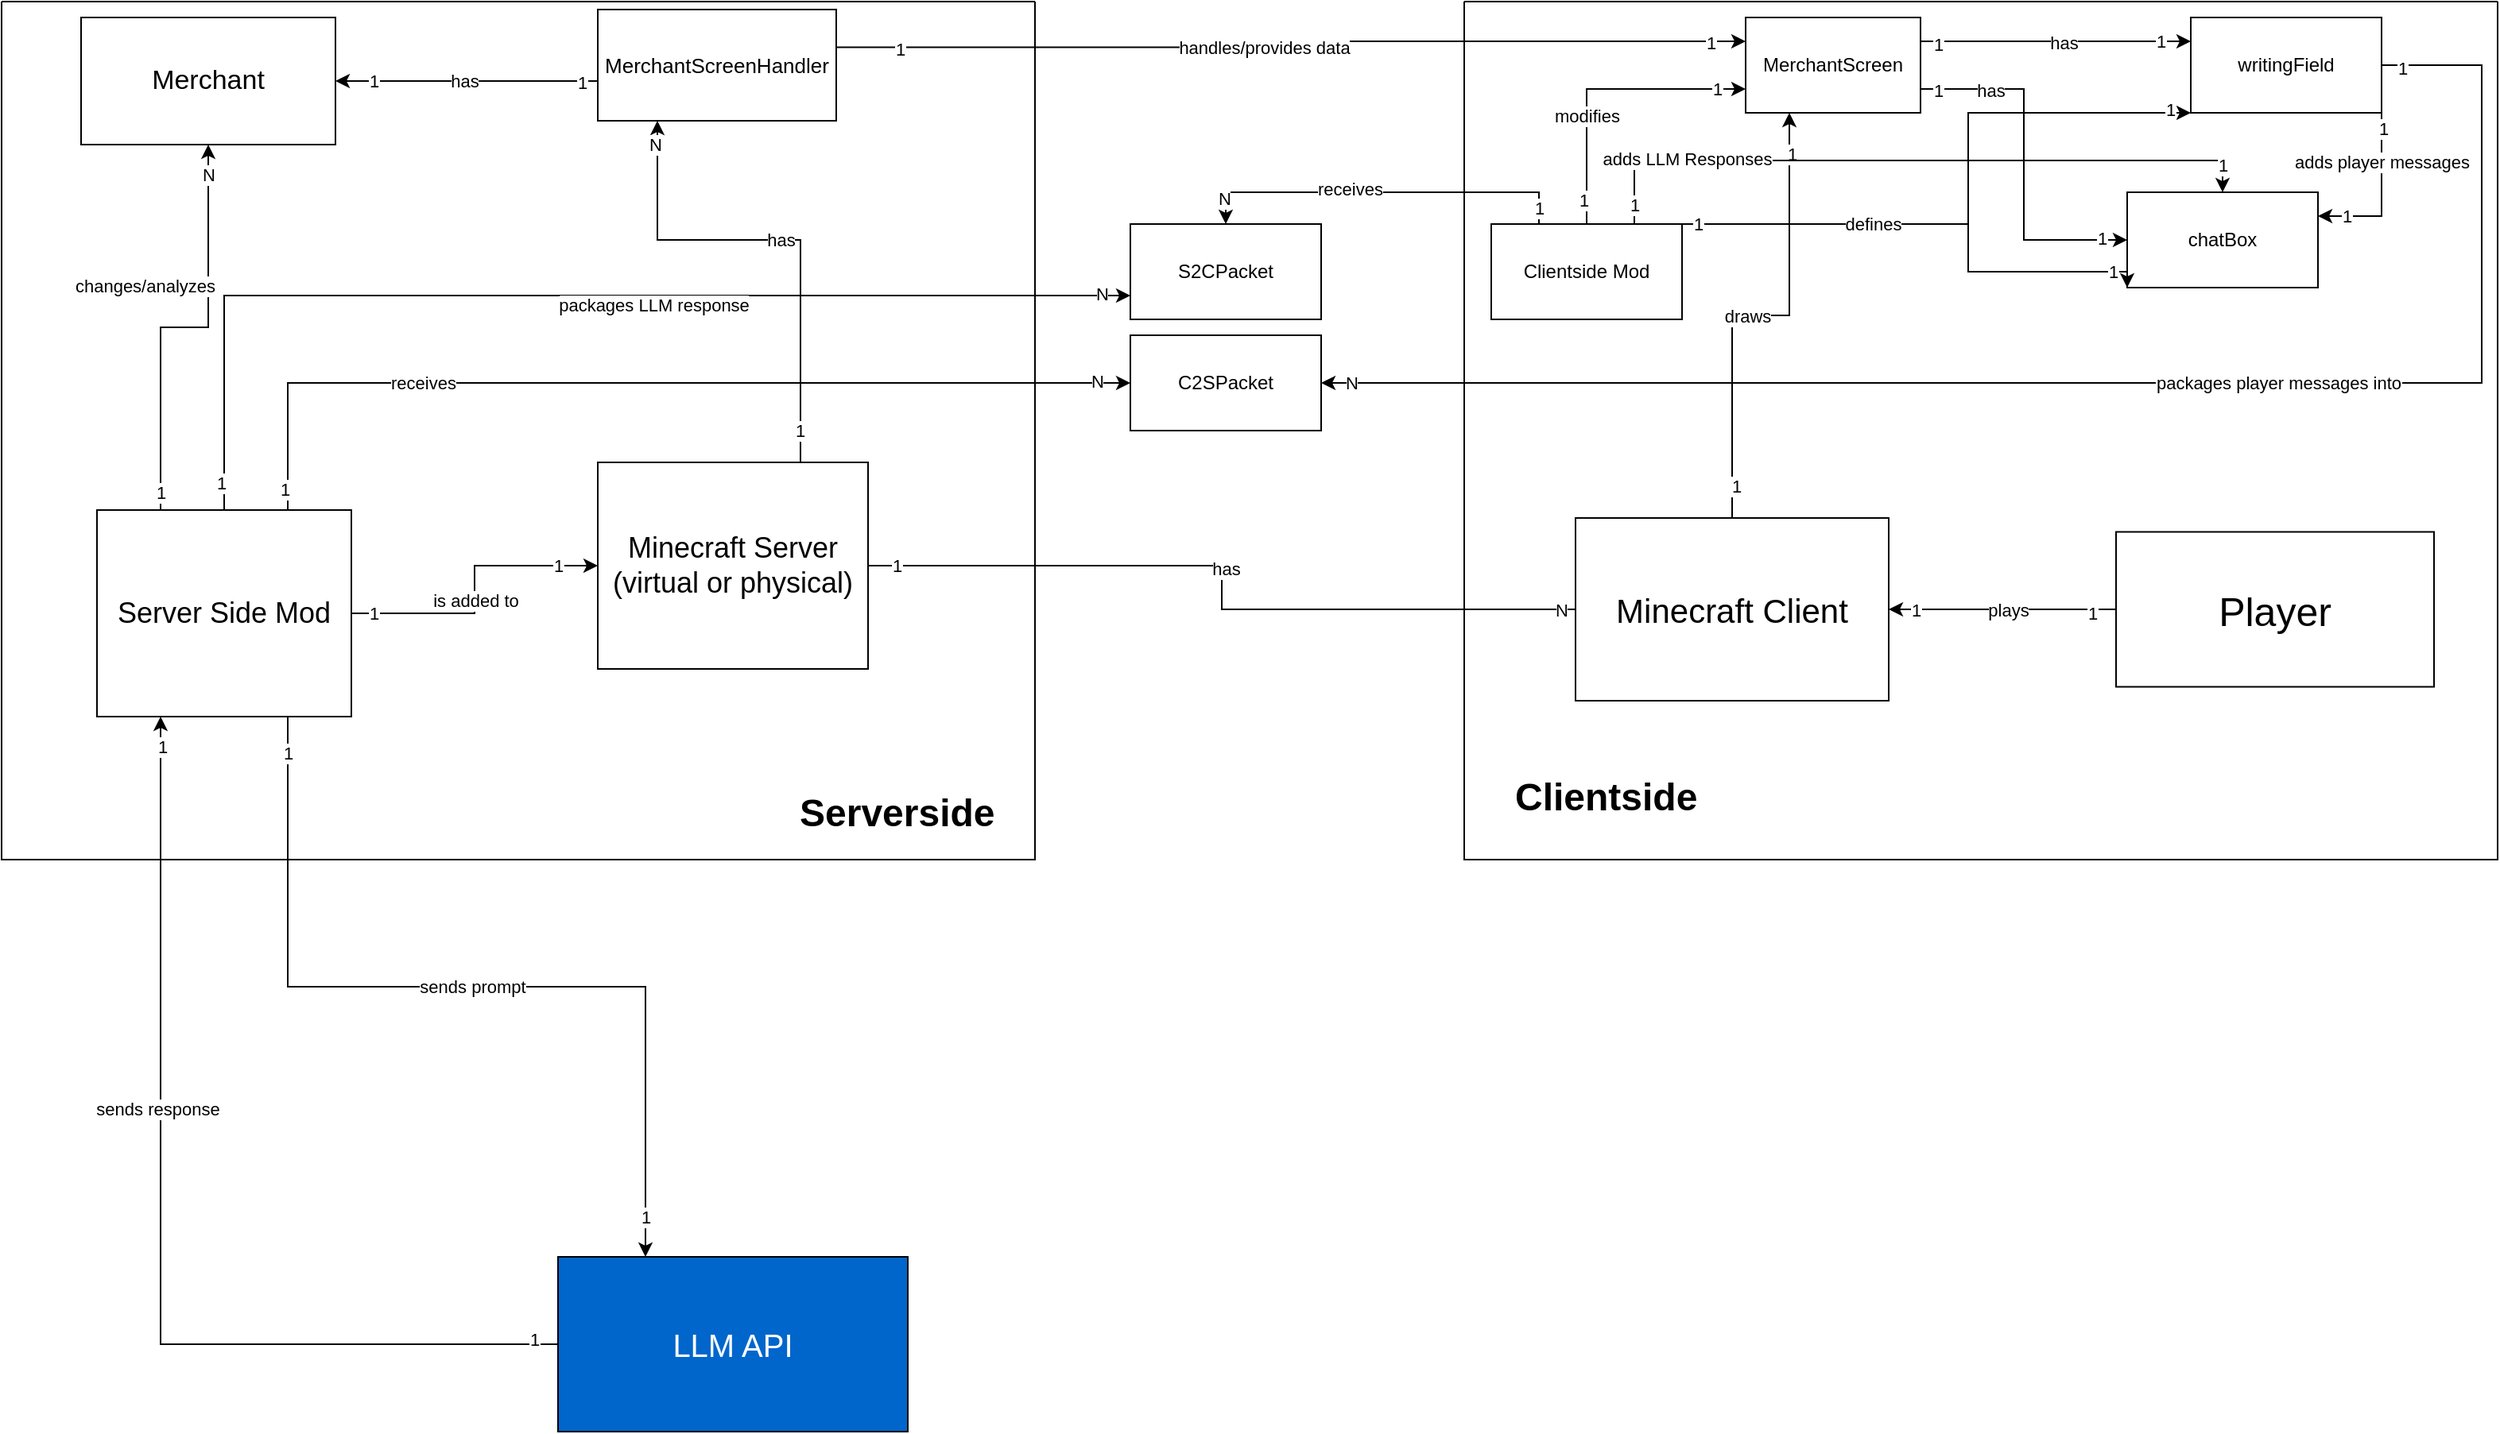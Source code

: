 <mxfile version="24.2.0" type="github">
  <diagram name="Seite-1" id="uA238WNkawi07ZD6kn4u">
    <mxGraphModel dx="2902" dy="1246" grid="1" gridSize="10" guides="1" tooltips="1" connect="1" arrows="1" fold="1" page="1" pageScale="1" pageWidth="1654" pageHeight="1169" math="0" shadow="0">
      <root>
        <mxCell id="0" />
        <mxCell id="1" parent="0" />
        <mxCell id="3nlNBkMgBTsmlAE4Kx66-7" value="1" style="edgeStyle=orthogonalEdgeStyle;rounded=0;orthogonalLoop=1;jettySize=auto;html=1;exitX=1;exitY=0.5;exitDx=0;exitDy=0;entryX=0;entryY=0.5;entryDx=0;entryDy=0;endArrow=none;endFill=0;" edge="1" parent="1" source="3nlNBkMgBTsmlAE4Kx66-5" target="3nlNBkMgBTsmlAE4Kx66-6">
          <mxGeometry x="-0.923" relative="1" as="geometry">
            <mxPoint as="offset" />
          </mxGeometry>
        </mxCell>
        <mxCell id="3nlNBkMgBTsmlAE4Kx66-11" value="N" style="edgeLabel;html=1;align=center;verticalAlign=middle;resizable=0;points=[];" vertex="1" connectable="0" parent="3nlNBkMgBTsmlAE4Kx66-7">
          <mxGeometry x="0.418" relative="1" as="geometry">
            <mxPoint x="128" as="offset" />
          </mxGeometry>
        </mxCell>
        <mxCell id="3nlNBkMgBTsmlAE4Kx66-15" value="has" style="edgeLabel;html=1;align=center;verticalAlign=middle;resizable=0;points=[];" vertex="1" connectable="0" parent="3nlNBkMgBTsmlAE4Kx66-7">
          <mxGeometry x="-0.049" y="2" relative="1" as="geometry">
            <mxPoint as="offset" />
          </mxGeometry>
        </mxCell>
        <mxCell id="3nlNBkMgBTsmlAE4Kx66-42" style="edgeStyle=orthogonalEdgeStyle;rounded=0;orthogonalLoop=1;jettySize=auto;html=1;exitX=0.25;exitY=0;exitDx=0;exitDy=0;entryX=0.5;entryY=1;entryDx=0;entryDy=0;" edge="1" parent="1" source="3nlNBkMgBTsmlAE4Kx66-81" target="3nlNBkMgBTsmlAE4Kx66-21">
          <mxGeometry relative="1" as="geometry" />
        </mxCell>
        <mxCell id="3nlNBkMgBTsmlAE4Kx66-43" value="changes/analyzes" style="edgeLabel;html=1;align=center;verticalAlign=middle;resizable=0;points=[];" vertex="1" connectable="0" parent="3nlNBkMgBTsmlAE4Kx66-42">
          <mxGeometry x="-0.122" y="-2" relative="1" as="geometry">
            <mxPoint x="-12" y="-27" as="offset" />
          </mxGeometry>
        </mxCell>
        <mxCell id="3nlNBkMgBTsmlAE4Kx66-44" value="1" style="edgeLabel;html=1;align=center;verticalAlign=middle;resizable=0;points=[];" vertex="1" connectable="0" parent="3nlNBkMgBTsmlAE4Kx66-42">
          <mxGeometry x="-0.913" relative="1" as="geometry">
            <mxPoint as="offset" />
          </mxGeometry>
        </mxCell>
        <mxCell id="3nlNBkMgBTsmlAE4Kx66-55" value="N" style="edgeLabel;html=1;align=center;verticalAlign=middle;resizable=0;points=[];" vertex="1" connectable="0" parent="3nlNBkMgBTsmlAE4Kx66-42">
          <mxGeometry x="0.859" y="2" relative="1" as="geometry">
            <mxPoint x="2" as="offset" />
          </mxGeometry>
        </mxCell>
        <mxCell id="3nlNBkMgBTsmlAE4Kx66-17" style="edgeStyle=orthogonalEdgeStyle;rounded=0;orthogonalLoop=1;jettySize=auto;html=1;exitX=0.5;exitY=0;exitDx=0;exitDy=0;entryX=0.25;entryY=1;entryDx=0;entryDy=0;endArrow=classic;endFill=1;" edge="1" parent="1" source="3nlNBkMgBTsmlAE4Kx66-6" target="3nlNBkMgBTsmlAE4Kx66-14">
          <mxGeometry relative="1" as="geometry" />
        </mxCell>
        <mxCell id="3nlNBkMgBTsmlAE4Kx66-19" value="1" style="edgeLabel;html=1;align=center;verticalAlign=middle;resizable=0;points=[];" vertex="1" connectable="0" parent="3nlNBkMgBTsmlAE4Kx66-17">
          <mxGeometry x="-0.747" y="-1" relative="1" as="geometry">
            <mxPoint x="1" y="17" as="offset" />
          </mxGeometry>
        </mxCell>
        <mxCell id="3nlNBkMgBTsmlAE4Kx66-32" value="draws" style="edgeLabel;html=1;align=center;verticalAlign=middle;resizable=0;points=[];" vertex="1" connectable="0" parent="3nlNBkMgBTsmlAE4Kx66-17">
          <mxGeometry x="0.016" relative="1" as="geometry">
            <mxPoint x="-11" as="offset" />
          </mxGeometry>
        </mxCell>
        <mxCell id="3nlNBkMgBTsmlAE4Kx66-80" value="1" style="edgeLabel;html=1;align=center;verticalAlign=middle;resizable=0;points=[];" vertex="1" connectable="0" parent="3nlNBkMgBTsmlAE4Kx66-17">
          <mxGeometry x="0.859" y="-1" relative="1" as="geometry">
            <mxPoint y="5" as="offset" />
          </mxGeometry>
        </mxCell>
        <mxCell id="3nlNBkMgBTsmlAE4Kx66-68" style="edgeStyle=orthogonalEdgeStyle;rounded=0;orthogonalLoop=1;jettySize=auto;html=1;exitX=1;exitY=0.25;exitDx=0;exitDy=0;entryX=0;entryY=0.25;entryDx=0;entryDy=0;" edge="1" parent="1" source="3nlNBkMgBTsmlAE4Kx66-14" target="3nlNBkMgBTsmlAE4Kx66-65">
          <mxGeometry relative="1" as="geometry">
            <Array as="points">
              <mxPoint x="1377" y="35" />
              <mxPoint x="1377" y="35" />
            </Array>
          </mxGeometry>
        </mxCell>
        <mxCell id="3nlNBkMgBTsmlAE4Kx66-70" value="1" style="edgeLabel;html=1;align=center;verticalAlign=middle;resizable=0;points=[];" vertex="1" connectable="0" parent="3nlNBkMgBTsmlAE4Kx66-68">
          <mxGeometry x="-0.877" y="-2" relative="1" as="geometry">
            <mxPoint as="offset" />
          </mxGeometry>
        </mxCell>
        <mxCell id="3nlNBkMgBTsmlAE4Kx66-71" value="has" style="edgeLabel;html=1;align=center;verticalAlign=middle;resizable=0;points=[];" vertex="1" connectable="0" parent="3nlNBkMgBTsmlAE4Kx66-68">
          <mxGeometry x="-0.483" y="-1" relative="1" as="geometry">
            <mxPoint x="46" as="offset" />
          </mxGeometry>
        </mxCell>
        <mxCell id="3nlNBkMgBTsmlAE4Kx66-72" value="1" style="edgeLabel;html=1;align=center;verticalAlign=middle;resizable=0;points=[];" vertex="1" connectable="0" parent="3nlNBkMgBTsmlAE4Kx66-68">
          <mxGeometry x="0.843" relative="1" as="geometry">
            <mxPoint x="-6" as="offset" />
          </mxGeometry>
        </mxCell>
        <mxCell id="3nlNBkMgBTsmlAE4Kx66-69" style="edgeStyle=orthogonalEdgeStyle;rounded=0;orthogonalLoop=1;jettySize=auto;html=1;exitX=1;exitY=0.75;exitDx=0;exitDy=0;entryX=0;entryY=0.5;entryDx=0;entryDy=0;" edge="1" parent="1" source="3nlNBkMgBTsmlAE4Kx66-14" target="3nlNBkMgBTsmlAE4Kx66-66">
          <mxGeometry relative="1" as="geometry" />
        </mxCell>
        <mxCell id="3nlNBkMgBTsmlAE4Kx66-73" value="1" style="edgeLabel;html=1;align=center;verticalAlign=middle;resizable=0;points=[];" vertex="1" connectable="0" parent="3nlNBkMgBTsmlAE4Kx66-69">
          <mxGeometry x="-0.903" y="-1" relative="1" as="geometry">
            <mxPoint as="offset" />
          </mxGeometry>
        </mxCell>
        <mxCell id="3nlNBkMgBTsmlAE4Kx66-74" value="has" style="edgeLabel;html=1;align=center;verticalAlign=middle;resizable=0;points=[];" vertex="1" connectable="0" parent="3nlNBkMgBTsmlAE4Kx66-69">
          <mxGeometry x="-0.615" y="-1" relative="1" as="geometry">
            <mxPoint as="offset" />
          </mxGeometry>
        </mxCell>
        <mxCell id="3nlNBkMgBTsmlAE4Kx66-75" value="1" style="edgeLabel;html=1;align=center;verticalAlign=middle;resizable=0;points=[];" vertex="1" connectable="0" parent="3nlNBkMgBTsmlAE4Kx66-69">
          <mxGeometry x="0.854" y="1" relative="1" as="geometry">
            <mxPoint as="offset" />
          </mxGeometry>
        </mxCell>
        <mxCell id="3nlNBkMgBTsmlAE4Kx66-14" value="MerchantScreen" style="rounded=0;whiteSpace=wrap;html=1;" vertex="1" parent="1">
          <mxGeometry x="1107" y="20" width="110" height="60" as="geometry" />
        </mxCell>
        <mxCell id="3nlNBkMgBTsmlAE4Kx66-25" style="edgeStyle=orthogonalEdgeStyle;rounded=0;orthogonalLoop=1;jettySize=auto;html=1;exitX=0;exitY=0.5;exitDx=0;exitDy=0;entryX=1;entryY=0.5;entryDx=0;entryDy=0;endArrow=classic;endFill=1;" edge="1" parent="1" source="3nlNBkMgBTsmlAE4Kx66-20" target="3nlNBkMgBTsmlAE4Kx66-21">
          <mxGeometry relative="1" as="geometry">
            <Array as="points">
              <mxPoint x="470" y="50" />
            </Array>
          </mxGeometry>
        </mxCell>
        <mxCell id="3nlNBkMgBTsmlAE4Kx66-28" value="1" style="edgeLabel;html=1;align=center;verticalAlign=middle;resizable=0;points=[];" vertex="1" connectable="0" parent="3nlNBkMgBTsmlAE4Kx66-25">
          <mxGeometry x="-0.193" y="-1" relative="1" as="geometry">
            <mxPoint x="-29" y="1" as="offset" />
          </mxGeometry>
        </mxCell>
        <mxCell id="3nlNBkMgBTsmlAE4Kx66-29" value="1" style="edgeLabel;html=1;align=center;verticalAlign=middle;resizable=0;points=[];" vertex="1" connectable="0" parent="3nlNBkMgBTsmlAE4Kx66-25">
          <mxGeometry x="0.682" relative="1" as="geometry">
            <mxPoint x="-31" as="offset" />
          </mxGeometry>
        </mxCell>
        <mxCell id="3nlNBkMgBTsmlAE4Kx66-30" value="has" style="edgeLabel;html=1;align=center;verticalAlign=middle;resizable=0;points=[];" vertex="1" connectable="0" parent="3nlNBkMgBTsmlAE4Kx66-25">
          <mxGeometry x="0.018" relative="1" as="geometry">
            <mxPoint x="-89" as="offset" />
          </mxGeometry>
        </mxCell>
        <mxCell id="3nlNBkMgBTsmlAE4Kx66-161" value="1" style="edgeLabel;html=1;align=center;verticalAlign=middle;resizable=0;points=[];" vertex="1" connectable="0" parent="3nlNBkMgBTsmlAE4Kx66-25">
          <mxGeometry x="0.103" y="1" relative="1" as="geometry">
            <mxPoint as="offset" />
          </mxGeometry>
        </mxCell>
        <mxCell id="3nlNBkMgBTsmlAE4Kx66-45" style="edgeStyle=orthogonalEdgeStyle;rounded=0;orthogonalLoop=1;jettySize=auto;html=1;exitX=1;exitY=0.339;exitDx=0;exitDy=0;exitPerimeter=0;entryX=0;entryY=0.25;entryDx=0;entryDy=0;" edge="1" parent="1" source="3nlNBkMgBTsmlAE4Kx66-20" target="3nlNBkMgBTsmlAE4Kx66-14">
          <mxGeometry relative="1" as="geometry">
            <mxPoint x="650" y="40" as="sourcePoint" />
            <mxPoint x="830" y="40" as="targetPoint" />
            <Array as="points" />
          </mxGeometry>
        </mxCell>
        <mxCell id="3nlNBkMgBTsmlAE4Kx66-46" value="handles/provides data" style="edgeLabel;html=1;align=center;verticalAlign=middle;resizable=0;points=[];" vertex="1" connectable="0" parent="3nlNBkMgBTsmlAE4Kx66-45">
          <mxGeometry x="-0.08" relative="1" as="geometry">
            <mxPoint x="4" as="offset" />
          </mxGeometry>
        </mxCell>
        <mxCell id="3nlNBkMgBTsmlAE4Kx66-47" value="1" style="edgeLabel;html=1;align=center;verticalAlign=middle;resizable=0;points=[];" vertex="1" connectable="0" parent="3nlNBkMgBTsmlAE4Kx66-45">
          <mxGeometry x="-0.892" y="-1" relative="1" as="geometry">
            <mxPoint x="9" as="offset" />
          </mxGeometry>
        </mxCell>
        <mxCell id="3nlNBkMgBTsmlAE4Kx66-118" value="1" style="edgeLabel;html=1;align=center;verticalAlign=middle;resizable=0;points=[];" vertex="1" connectable="0" parent="3nlNBkMgBTsmlAE4Kx66-45">
          <mxGeometry x="0.923" y="-1" relative="1" as="geometry">
            <mxPoint as="offset" />
          </mxGeometry>
        </mxCell>
        <mxCell id="3nlNBkMgBTsmlAE4Kx66-21" value="Merchant" style="rounded=0;whiteSpace=wrap;html=1;fontSize=17;" vertex="1" parent="1">
          <mxGeometry x="60" y="20" width="160" height="80" as="geometry" />
        </mxCell>
        <mxCell id="3nlNBkMgBTsmlAE4Kx66-139" style="edgeStyle=orthogonalEdgeStyle;rounded=0;orthogonalLoop=1;jettySize=auto;html=1;exitX=0;exitY=0.5;exitDx=0;exitDy=0;entryX=0.25;entryY=1;entryDx=0;entryDy=0;" edge="1" parent="1" source="3nlNBkMgBTsmlAE4Kx66-53" target="3nlNBkMgBTsmlAE4Kx66-81">
          <mxGeometry relative="1" as="geometry" />
        </mxCell>
        <mxCell id="3nlNBkMgBTsmlAE4Kx66-140" value="1" style="edgeLabel;html=1;align=center;verticalAlign=middle;resizable=0;points=[];" vertex="1" connectable="0" parent="3nlNBkMgBTsmlAE4Kx66-139">
          <mxGeometry x="-0.952" y="-3" relative="1" as="geometry">
            <mxPoint as="offset" />
          </mxGeometry>
        </mxCell>
        <mxCell id="3nlNBkMgBTsmlAE4Kx66-141" value="1" style="edgeLabel;html=1;align=center;verticalAlign=middle;resizable=0;points=[];" vertex="1" connectable="0" parent="3nlNBkMgBTsmlAE4Kx66-139">
          <mxGeometry x="0.941" y="-1" relative="1" as="geometry">
            <mxPoint as="offset" />
          </mxGeometry>
        </mxCell>
        <mxCell id="3nlNBkMgBTsmlAE4Kx66-142" value="sends response" style="edgeLabel;html=1;align=center;verticalAlign=middle;resizable=0;points=[];" vertex="1" connectable="0" parent="3nlNBkMgBTsmlAE4Kx66-139">
          <mxGeometry x="0.234" y="2" relative="1" as="geometry">
            <mxPoint as="offset" />
          </mxGeometry>
        </mxCell>
        <mxCell id="3nlNBkMgBTsmlAE4Kx66-53" value="&lt;font color=&quot;#ffffff&quot;&gt;LLM API&lt;/font&gt;" style="rounded=0;whiteSpace=wrap;html=1;fontSize=20;labelBackgroundColor=none;fillColor=#0066CC;" vertex="1" parent="1">
          <mxGeometry x="360" y="800" width="220" height="110" as="geometry" />
        </mxCell>
        <mxCell id="3nlNBkMgBTsmlAE4Kx66-113" style="edgeStyle=orthogonalEdgeStyle;rounded=0;orthogonalLoop=1;jettySize=auto;html=1;exitX=1;exitY=1;exitDx=0;exitDy=0;entryX=1;entryY=0.25;entryDx=0;entryDy=0;" edge="1" parent="1" source="3nlNBkMgBTsmlAE4Kx66-65" target="3nlNBkMgBTsmlAE4Kx66-66">
          <mxGeometry relative="1" as="geometry" />
        </mxCell>
        <mxCell id="3nlNBkMgBTsmlAE4Kx66-114" value="adds player messages" style="edgeLabel;html=1;align=center;verticalAlign=middle;resizable=0;points=[];" vertex="1" connectable="0" parent="3nlNBkMgBTsmlAE4Kx66-113">
          <mxGeometry x="-0.718" relative="1" as="geometry">
            <mxPoint y="16" as="offset" />
          </mxGeometry>
        </mxCell>
        <mxCell id="3nlNBkMgBTsmlAE4Kx66-115" value="1" style="edgeLabel;html=1;align=center;verticalAlign=middle;resizable=0;points=[];" vertex="1" connectable="0" parent="3nlNBkMgBTsmlAE4Kx66-113">
          <mxGeometry x="-0.81" y="1" relative="1" as="geometry">
            <mxPoint as="offset" />
          </mxGeometry>
        </mxCell>
        <mxCell id="3nlNBkMgBTsmlAE4Kx66-116" value="1" style="edgeLabel;html=1;align=center;verticalAlign=middle;resizable=0;points=[];" vertex="1" connectable="0" parent="3nlNBkMgBTsmlAE4Kx66-113">
          <mxGeometry x="0.658" relative="1" as="geometry">
            <mxPoint as="offset" />
          </mxGeometry>
        </mxCell>
        <mxCell id="3nlNBkMgBTsmlAE4Kx66-127" style="edgeStyle=orthogonalEdgeStyle;rounded=0;orthogonalLoop=1;jettySize=auto;html=1;exitX=1;exitY=0.5;exitDx=0;exitDy=0;entryX=1;entryY=0.5;entryDx=0;entryDy=0;" edge="1" parent="1" source="3nlNBkMgBTsmlAE4Kx66-65" target="3nlNBkMgBTsmlAE4Kx66-124">
          <mxGeometry relative="1" as="geometry">
            <Array as="points">
              <mxPoint x="1570" y="50" />
              <mxPoint x="1570" y="250" />
            </Array>
          </mxGeometry>
        </mxCell>
        <mxCell id="3nlNBkMgBTsmlAE4Kx66-128" value="1" style="edgeLabel;html=1;align=center;verticalAlign=middle;resizable=0;points=[];" vertex="1" connectable="0" parent="3nlNBkMgBTsmlAE4Kx66-127">
          <mxGeometry x="-0.974" y="-2" relative="1" as="geometry">
            <mxPoint as="offset" />
          </mxGeometry>
        </mxCell>
        <mxCell id="3nlNBkMgBTsmlAE4Kx66-129" value="N" style="edgeLabel;html=1;align=center;verticalAlign=middle;resizable=0;points=[];" vertex="1" connectable="0" parent="3nlNBkMgBTsmlAE4Kx66-127">
          <mxGeometry x="0.963" relative="1" as="geometry">
            <mxPoint as="offset" />
          </mxGeometry>
        </mxCell>
        <mxCell id="3nlNBkMgBTsmlAE4Kx66-130" value="packages player messages into" style="edgeLabel;html=1;align=center;verticalAlign=middle;resizable=0;points=[];" vertex="1" connectable="0" parent="3nlNBkMgBTsmlAE4Kx66-127">
          <mxGeometry x="-0.211" relative="1" as="geometry">
            <mxPoint as="offset" />
          </mxGeometry>
        </mxCell>
        <mxCell id="3nlNBkMgBTsmlAE4Kx66-65" value="writingField" style="rounded=0;whiteSpace=wrap;html=1;" vertex="1" parent="1">
          <mxGeometry x="1387" y="20" width="120" height="60" as="geometry" />
        </mxCell>
        <mxCell id="3nlNBkMgBTsmlAE4Kx66-66" value="chatBox" style="rounded=0;whiteSpace=wrap;html=1;" vertex="1" parent="1">
          <mxGeometry x="1347" y="130" width="120" height="60" as="geometry" />
        </mxCell>
        <mxCell id="3nlNBkMgBTsmlAE4Kx66-131" style="edgeStyle=orthogonalEdgeStyle;rounded=0;orthogonalLoop=1;jettySize=auto;html=1;exitX=0.75;exitY=0;exitDx=0;exitDy=0;entryX=0;entryY=0.5;entryDx=0;entryDy=0;" edge="1" parent="1" source="3nlNBkMgBTsmlAE4Kx66-81" target="3nlNBkMgBTsmlAE4Kx66-124">
          <mxGeometry relative="1" as="geometry" />
        </mxCell>
        <mxCell id="3nlNBkMgBTsmlAE4Kx66-132" value="1" style="edgeLabel;html=1;align=center;verticalAlign=middle;resizable=0;points=[];" vertex="1" connectable="0" parent="3nlNBkMgBTsmlAE4Kx66-131">
          <mxGeometry x="-0.956" y="2" relative="1" as="geometry">
            <mxPoint as="offset" />
          </mxGeometry>
        </mxCell>
        <mxCell id="3nlNBkMgBTsmlAE4Kx66-133" value="N" style="edgeLabel;html=1;align=center;verticalAlign=middle;resizable=0;points=[];" vertex="1" connectable="0" parent="3nlNBkMgBTsmlAE4Kx66-131">
          <mxGeometry x="0.93" y="1" relative="1" as="geometry">
            <mxPoint as="offset" />
          </mxGeometry>
        </mxCell>
        <mxCell id="3nlNBkMgBTsmlAE4Kx66-134" value="receives" style="edgeLabel;html=1;align=center;verticalAlign=middle;resizable=0;points=[];" vertex="1" connectable="0" parent="3nlNBkMgBTsmlAE4Kx66-131">
          <mxGeometry x="-0.459" relative="1" as="geometry">
            <mxPoint as="offset" />
          </mxGeometry>
        </mxCell>
        <mxCell id="3nlNBkMgBTsmlAE4Kx66-135" style="edgeStyle=orthogonalEdgeStyle;rounded=0;orthogonalLoop=1;jettySize=auto;html=1;exitX=0.75;exitY=1;exitDx=0;exitDy=0;entryX=0.25;entryY=0;entryDx=0;entryDy=0;" edge="1" parent="1" source="3nlNBkMgBTsmlAE4Kx66-81" target="3nlNBkMgBTsmlAE4Kx66-53">
          <mxGeometry relative="1" as="geometry" />
        </mxCell>
        <mxCell id="3nlNBkMgBTsmlAE4Kx66-136" value="1" style="edgeLabel;html=1;align=center;verticalAlign=middle;resizable=0;points=[];" vertex="1" connectable="0" parent="3nlNBkMgBTsmlAE4Kx66-135">
          <mxGeometry x="-0.931" y="1" relative="1" as="geometry">
            <mxPoint x="-1" y="3" as="offset" />
          </mxGeometry>
        </mxCell>
        <mxCell id="3nlNBkMgBTsmlAE4Kx66-137" value="1" style="edgeLabel;html=1;align=center;verticalAlign=middle;resizable=0;points=[];" vertex="1" connectable="0" parent="3nlNBkMgBTsmlAE4Kx66-135">
          <mxGeometry x="0.91" relative="1" as="geometry">
            <mxPoint as="offset" />
          </mxGeometry>
        </mxCell>
        <mxCell id="3nlNBkMgBTsmlAE4Kx66-138" value="sends prompt" style="edgeLabel;html=1;align=center;verticalAlign=middle;resizable=0;points=[];" vertex="1" connectable="0" parent="3nlNBkMgBTsmlAE4Kx66-135">
          <mxGeometry x="0.01" relative="1" as="geometry">
            <mxPoint as="offset" />
          </mxGeometry>
        </mxCell>
        <mxCell id="3nlNBkMgBTsmlAE4Kx66-143" style="edgeStyle=orthogonalEdgeStyle;rounded=0;orthogonalLoop=1;jettySize=auto;html=1;exitX=0.5;exitY=0;exitDx=0;exitDy=0;entryX=0;entryY=0.75;entryDx=0;entryDy=0;" edge="1" parent="1" source="3nlNBkMgBTsmlAE4Kx66-81" target="3nlNBkMgBTsmlAE4Kx66-125">
          <mxGeometry relative="1" as="geometry">
            <Array as="points">
              <mxPoint x="150" y="195" />
            </Array>
          </mxGeometry>
        </mxCell>
        <mxCell id="3nlNBkMgBTsmlAE4Kx66-145" value="1" style="edgeLabel;html=1;align=center;verticalAlign=middle;resizable=0;points=[];" vertex="1" connectable="0" parent="3nlNBkMgBTsmlAE4Kx66-143">
          <mxGeometry x="-0.951" y="2" relative="1" as="geometry">
            <mxPoint as="offset" />
          </mxGeometry>
        </mxCell>
        <mxCell id="3nlNBkMgBTsmlAE4Kx66-146" value="N" style="edgeLabel;html=1;align=center;verticalAlign=middle;resizable=0;points=[];" vertex="1" connectable="0" parent="3nlNBkMgBTsmlAE4Kx66-143">
          <mxGeometry x="0.948" y="1" relative="1" as="geometry">
            <mxPoint as="offset" />
          </mxGeometry>
        </mxCell>
        <mxCell id="3nlNBkMgBTsmlAE4Kx66-147" value="packages LLM response" style="edgeLabel;html=1;align=center;verticalAlign=middle;resizable=0;points=[];" vertex="1" connectable="0" parent="3nlNBkMgBTsmlAE4Kx66-143">
          <mxGeometry x="-0.798" y="-1" relative="1" as="geometry">
            <mxPoint x="269" y="-58" as="offset" />
          </mxGeometry>
        </mxCell>
        <mxCell id="3nlNBkMgBTsmlAE4Kx66-99" style="edgeStyle=orthogonalEdgeStyle;rounded=0;orthogonalLoop=1;jettySize=auto;html=1;exitX=0.5;exitY=0;exitDx=0;exitDy=0;entryX=0;entryY=0.75;entryDx=0;entryDy=0;" edge="1" parent="1" source="3nlNBkMgBTsmlAE4Kx66-98" target="3nlNBkMgBTsmlAE4Kx66-14">
          <mxGeometry relative="1" as="geometry" />
        </mxCell>
        <mxCell id="3nlNBkMgBTsmlAE4Kx66-100" value="modifies" style="edgeLabel;html=1;align=center;verticalAlign=middle;resizable=0;points=[];" vertex="1" connectable="0" parent="3nlNBkMgBTsmlAE4Kx66-99">
          <mxGeometry x="-0.261" relative="1" as="geometry">
            <mxPoint as="offset" />
          </mxGeometry>
        </mxCell>
        <mxCell id="3nlNBkMgBTsmlAE4Kx66-101" value="1" style="edgeLabel;html=1;align=center;verticalAlign=middle;resizable=0;points=[];" vertex="1" connectable="0" parent="3nlNBkMgBTsmlAE4Kx66-99">
          <mxGeometry x="-0.838" y="2" relative="1" as="geometry">
            <mxPoint as="offset" />
          </mxGeometry>
        </mxCell>
        <mxCell id="3nlNBkMgBTsmlAE4Kx66-102" value="1" style="edgeLabel;html=1;align=center;verticalAlign=middle;resizable=0;points=[];" vertex="1" connectable="0" parent="3nlNBkMgBTsmlAE4Kx66-99">
          <mxGeometry x="0.807" relative="1" as="geometry">
            <mxPoint as="offset" />
          </mxGeometry>
        </mxCell>
        <mxCell id="3nlNBkMgBTsmlAE4Kx66-103" style="edgeStyle=orthogonalEdgeStyle;rounded=0;orthogonalLoop=1;jettySize=auto;html=1;exitX=1;exitY=0;exitDx=0;exitDy=0;entryX=0;entryY=1;entryDx=0;entryDy=0;" edge="1" parent="1" source="3nlNBkMgBTsmlAE4Kx66-98" target="3nlNBkMgBTsmlAE4Kx66-66">
          <mxGeometry relative="1" as="geometry">
            <Array as="points">
              <mxPoint x="1247" y="150" />
              <mxPoint x="1247" y="180" />
              <mxPoint x="1347" y="180" />
            </Array>
          </mxGeometry>
        </mxCell>
        <mxCell id="3nlNBkMgBTsmlAE4Kx66-104" value="defines" style="edgeLabel;html=1;align=center;verticalAlign=middle;resizable=0;points=[];" vertex="1" connectable="0" parent="3nlNBkMgBTsmlAE4Kx66-103">
          <mxGeometry x="-0.006" y="-1" relative="1" as="geometry">
            <mxPoint x="-39" y="-1" as="offset" />
          </mxGeometry>
        </mxCell>
        <mxCell id="3nlNBkMgBTsmlAE4Kx66-105" value="1" style="edgeLabel;html=1;align=center;verticalAlign=middle;resizable=0;points=[];" vertex="1" connectable="0" parent="3nlNBkMgBTsmlAE4Kx66-103">
          <mxGeometry x="-0.941" relative="1" as="geometry">
            <mxPoint as="offset" />
          </mxGeometry>
        </mxCell>
        <mxCell id="3nlNBkMgBTsmlAE4Kx66-106" value="1" style="edgeLabel;html=1;align=center;verticalAlign=middle;resizable=0;points=[];" vertex="1" connectable="0" parent="3nlNBkMgBTsmlAE4Kx66-103">
          <mxGeometry x="0.881" relative="1" as="geometry">
            <mxPoint as="offset" />
          </mxGeometry>
        </mxCell>
        <mxCell id="3nlNBkMgBTsmlAE4Kx66-107" style="edgeStyle=orthogonalEdgeStyle;rounded=0;orthogonalLoop=1;jettySize=auto;html=1;entryX=0;entryY=1;entryDx=0;entryDy=0;" edge="1" parent="1" target="3nlNBkMgBTsmlAE4Kx66-65">
          <mxGeometry relative="1" as="geometry">
            <mxPoint x="1207" y="150" as="sourcePoint" />
            <Array as="points">
              <mxPoint x="1247" y="150" />
              <mxPoint x="1247" y="80" />
            </Array>
          </mxGeometry>
        </mxCell>
        <mxCell id="3nlNBkMgBTsmlAE4Kx66-108" value="1" style="edgeLabel;html=1;align=center;verticalAlign=middle;resizable=0;points=[];" vertex="1" connectable="0" parent="3nlNBkMgBTsmlAE4Kx66-107">
          <mxGeometry x="0.897" y="2" relative="1" as="geometry">
            <mxPoint as="offset" />
          </mxGeometry>
        </mxCell>
        <mxCell id="3nlNBkMgBTsmlAE4Kx66-153" style="edgeStyle=orthogonalEdgeStyle;rounded=0;orthogonalLoop=1;jettySize=auto;html=1;exitX=0.25;exitY=0;exitDx=0;exitDy=0;entryX=0.5;entryY=0;entryDx=0;entryDy=0;" edge="1" parent="1" source="3nlNBkMgBTsmlAE4Kx66-98" target="3nlNBkMgBTsmlAE4Kx66-125">
          <mxGeometry relative="1" as="geometry" />
        </mxCell>
        <mxCell id="3nlNBkMgBTsmlAE4Kx66-154" value="1" style="edgeLabel;html=1;align=center;verticalAlign=middle;resizable=0;points=[];" vertex="1" connectable="0" parent="3nlNBkMgBTsmlAE4Kx66-153">
          <mxGeometry x="-0.915" relative="1" as="geometry">
            <mxPoint as="offset" />
          </mxGeometry>
        </mxCell>
        <mxCell id="3nlNBkMgBTsmlAE4Kx66-155" value="N" style="edgeLabel;html=1;align=center;verticalAlign=middle;resizable=0;points=[];" vertex="1" connectable="0" parent="3nlNBkMgBTsmlAE4Kx66-153">
          <mxGeometry x="0.864" y="-1" relative="1" as="geometry">
            <mxPoint as="offset" />
          </mxGeometry>
        </mxCell>
        <mxCell id="3nlNBkMgBTsmlAE4Kx66-156" value="receives" style="edgeLabel;html=1;align=center;verticalAlign=middle;resizable=0;points=[];" vertex="1" connectable="0" parent="3nlNBkMgBTsmlAE4Kx66-153">
          <mxGeometry x="0.171" y="-2" relative="1" as="geometry">
            <mxPoint as="offset" />
          </mxGeometry>
        </mxCell>
        <mxCell id="3nlNBkMgBTsmlAE4Kx66-157" style="edgeStyle=orthogonalEdgeStyle;rounded=0;orthogonalLoop=1;jettySize=auto;html=1;exitX=0.75;exitY=0;exitDx=0;exitDy=0;entryX=0.5;entryY=0;entryDx=0;entryDy=0;" edge="1" parent="1" source="3nlNBkMgBTsmlAE4Kx66-98" target="3nlNBkMgBTsmlAE4Kx66-66">
          <mxGeometry relative="1" as="geometry" />
        </mxCell>
        <mxCell id="3nlNBkMgBTsmlAE4Kx66-158" value="1" style="edgeLabel;html=1;align=center;verticalAlign=middle;resizable=0;points=[];" vertex="1" connectable="0" parent="3nlNBkMgBTsmlAE4Kx66-157">
          <mxGeometry x="-0.945" relative="1" as="geometry">
            <mxPoint as="offset" />
          </mxGeometry>
        </mxCell>
        <mxCell id="3nlNBkMgBTsmlAE4Kx66-159" value="1" style="edgeLabel;html=1;align=center;verticalAlign=middle;resizable=0;points=[];" vertex="1" connectable="0" parent="3nlNBkMgBTsmlAE4Kx66-157">
          <mxGeometry x="0.921" relative="1" as="geometry">
            <mxPoint as="offset" />
          </mxGeometry>
        </mxCell>
        <mxCell id="3nlNBkMgBTsmlAE4Kx66-160" value="adds LLM Responses" style="edgeLabel;html=1;align=center;verticalAlign=middle;resizable=0;points=[];" vertex="1" connectable="0" parent="3nlNBkMgBTsmlAE4Kx66-157">
          <mxGeometry x="-0.293" y="1" relative="1" as="geometry">
            <mxPoint x="-79" as="offset" />
          </mxGeometry>
        </mxCell>
        <mxCell id="3nlNBkMgBTsmlAE4Kx66-98" value="Clientside Mod" style="rounded=0;whiteSpace=wrap;html=1;" vertex="1" parent="1">
          <mxGeometry x="947" y="150" width="120" height="60" as="geometry" />
        </mxCell>
        <mxCell id="3nlNBkMgBTsmlAE4Kx66-120" value="" style="swimlane;startSize=0;" vertex="1" parent="1">
          <mxGeometry x="10" y="10" width="650" height="540" as="geometry" />
        </mxCell>
        <mxCell id="3nlNBkMgBTsmlAE4Kx66-121" value="&lt;h1 style=&quot;margin-top: 0px;&quot;&gt;Serverside&lt;/h1&gt;" style="text;html=1;whiteSpace=wrap;overflow=hidden;rounded=0;" vertex="1" parent="3nlNBkMgBTsmlAE4Kx66-120">
          <mxGeometry x="500" y="490" width="130" height="40" as="geometry" />
        </mxCell>
        <mxCell id="3nlNBkMgBTsmlAE4Kx66-81" value="Server Side Mod" style="rounded=0;whiteSpace=wrap;html=1;fontSize=18;" vertex="1" parent="3nlNBkMgBTsmlAE4Kx66-120">
          <mxGeometry x="60" y="320" width="160" height="130" as="geometry" />
        </mxCell>
        <mxCell id="3nlNBkMgBTsmlAE4Kx66-5" value="Minecraft Server&lt;br style=&quot;font-size: 18px;&quot;&gt;(virtual or physical)" style="rounded=0;whiteSpace=wrap;html=1;fontSize=18;" vertex="1" parent="3nlNBkMgBTsmlAE4Kx66-120">
          <mxGeometry x="375" y="290" width="170" height="130" as="geometry" />
        </mxCell>
        <mxCell id="3nlNBkMgBTsmlAE4Kx66-109" style="edgeStyle=orthogonalEdgeStyle;rounded=0;orthogonalLoop=1;jettySize=auto;html=1;exitX=1;exitY=0.5;exitDx=0;exitDy=0;entryX=0;entryY=0.5;entryDx=0;entryDy=0;" edge="1" parent="3nlNBkMgBTsmlAE4Kx66-120" source="3nlNBkMgBTsmlAE4Kx66-81" target="3nlNBkMgBTsmlAE4Kx66-5">
          <mxGeometry relative="1" as="geometry" />
        </mxCell>
        <mxCell id="3nlNBkMgBTsmlAE4Kx66-110" value="is added to" style="edgeLabel;html=1;align=center;verticalAlign=middle;resizable=0;points=[];" vertex="1" connectable="0" parent="3nlNBkMgBTsmlAE4Kx66-109">
          <mxGeometry x="-0.069" relative="1" as="geometry">
            <mxPoint as="offset" />
          </mxGeometry>
        </mxCell>
        <mxCell id="3nlNBkMgBTsmlAE4Kx66-111" value="1" style="edgeLabel;html=1;align=center;verticalAlign=middle;resizable=0;points=[];" vertex="1" connectable="0" parent="3nlNBkMgBTsmlAE4Kx66-109">
          <mxGeometry x="-0.846" relative="1" as="geometry">
            <mxPoint as="offset" />
          </mxGeometry>
        </mxCell>
        <mxCell id="3nlNBkMgBTsmlAE4Kx66-112" value="1" style="edgeLabel;html=1;align=center;verticalAlign=middle;resizable=0;points=[];" vertex="1" connectable="0" parent="3nlNBkMgBTsmlAE4Kx66-109">
          <mxGeometry x="0.777" relative="1" as="geometry">
            <mxPoint x="-5" as="offset" />
          </mxGeometry>
        </mxCell>
        <mxCell id="3nlNBkMgBTsmlAE4Kx66-20" value="MerchantScreenHandler" style="rounded=0;whiteSpace=wrap;html=1;fontSize=13;" vertex="1" parent="3nlNBkMgBTsmlAE4Kx66-120">
          <mxGeometry x="375" y="5" width="150" height="70" as="geometry" />
        </mxCell>
        <mxCell id="3nlNBkMgBTsmlAE4Kx66-35" style="edgeStyle=orthogonalEdgeStyle;rounded=0;orthogonalLoop=1;jettySize=auto;html=1;exitX=0.75;exitY=0;exitDx=0;exitDy=0;entryX=0.25;entryY=1;entryDx=0;entryDy=0;endArrow=classic;endFill=1;" edge="1" parent="3nlNBkMgBTsmlAE4Kx66-120" source="3nlNBkMgBTsmlAE4Kx66-5" target="3nlNBkMgBTsmlAE4Kx66-20">
          <mxGeometry relative="1" as="geometry">
            <Array as="points">
              <mxPoint x="502" y="150" />
              <mxPoint x="413" y="150" />
            </Array>
          </mxGeometry>
        </mxCell>
        <mxCell id="3nlNBkMgBTsmlAE4Kx66-37" value="N" style="edgeLabel;html=1;align=center;verticalAlign=middle;resizable=0;points=[];" vertex="1" connectable="0" parent="3nlNBkMgBTsmlAE4Kx66-35">
          <mxGeometry x="-0.944" y="-1" relative="1" as="geometry">
            <mxPoint x="-93" y="-192" as="offset" />
          </mxGeometry>
        </mxCell>
        <mxCell id="3nlNBkMgBTsmlAE4Kx66-41" value="has" style="edgeLabel;html=1;align=center;verticalAlign=middle;resizable=0;points=[];" vertex="1" connectable="0" parent="3nlNBkMgBTsmlAE4Kx66-35">
          <mxGeometry x="0.003" relative="1" as="geometry">
            <mxPoint as="offset" />
          </mxGeometry>
        </mxCell>
        <mxCell id="3nlNBkMgBTsmlAE4Kx66-77" value="1" style="edgeLabel;html=1;align=center;verticalAlign=middle;resizable=0;points=[];" vertex="1" connectable="0" parent="3nlNBkMgBTsmlAE4Kx66-35">
          <mxGeometry x="-0.819" y="1" relative="1" as="geometry">
            <mxPoint y="7" as="offset" />
          </mxGeometry>
        </mxCell>
        <mxCell id="3nlNBkMgBTsmlAE4Kx66-122" value="" style="swimlane;startSize=0;fontSize=15;" vertex="1" parent="1">
          <mxGeometry x="930" y="10" width="650" height="540" as="geometry">
            <mxRectangle x="950" y="10" width="50" height="40" as="alternateBounds" />
          </mxGeometry>
        </mxCell>
        <mxCell id="3nlNBkMgBTsmlAE4Kx66-123" value="&lt;h1 style=&quot;margin-top: 0px;&quot;&gt;Clientside&lt;/h1&gt;" style="text;html=1;whiteSpace=wrap;overflow=hidden;rounded=0;" vertex="1" parent="3nlNBkMgBTsmlAE4Kx66-122">
          <mxGeometry x="30" y="480" width="130" height="40" as="geometry" />
        </mxCell>
        <mxCell id="3nlNBkMgBTsmlAE4Kx66-6" value="Minecraft Client" style="rounded=0;whiteSpace=wrap;html=1;fontSize=21;" vertex="1" parent="3nlNBkMgBTsmlAE4Kx66-122">
          <mxGeometry x="70" y="325" width="197" height="115" as="geometry" />
        </mxCell>
        <mxCell id="3nlNBkMgBTsmlAE4Kx66-86" value="Player" style="rounded=0;whiteSpace=wrap;html=1;fontSize=25;" vertex="1" parent="3nlNBkMgBTsmlAE4Kx66-122">
          <mxGeometry x="410" y="333.75" width="200" height="97.5" as="geometry" />
        </mxCell>
        <mxCell id="3nlNBkMgBTsmlAE4Kx66-87" style="edgeStyle=orthogonalEdgeStyle;rounded=0;orthogonalLoop=1;jettySize=auto;html=1;exitX=0;exitY=0.5;exitDx=0;exitDy=0;entryX=1;entryY=0.5;entryDx=0;entryDy=0;" edge="1" parent="3nlNBkMgBTsmlAE4Kx66-122" source="3nlNBkMgBTsmlAE4Kx66-86" target="3nlNBkMgBTsmlAE4Kx66-6">
          <mxGeometry relative="1" as="geometry" />
        </mxCell>
        <mxCell id="3nlNBkMgBTsmlAE4Kx66-88" value="plays" style="edgeLabel;html=1;align=center;verticalAlign=middle;resizable=0;points=[];" vertex="1" connectable="0" parent="3nlNBkMgBTsmlAE4Kx66-87">
          <mxGeometry x="0.142" relative="1" as="geometry">
            <mxPoint x="13" as="offset" />
          </mxGeometry>
        </mxCell>
        <mxCell id="3nlNBkMgBTsmlAE4Kx66-89" value="1" style="edgeLabel;html=1;align=center;verticalAlign=middle;resizable=0;points=[];" vertex="1" connectable="0" parent="3nlNBkMgBTsmlAE4Kx66-87">
          <mxGeometry x="0.764" relative="1" as="geometry">
            <mxPoint as="offset" />
          </mxGeometry>
        </mxCell>
        <mxCell id="3nlNBkMgBTsmlAE4Kx66-90" value="1" style="edgeLabel;html=1;align=center;verticalAlign=middle;resizable=0;points=[];" vertex="1" connectable="0" parent="3nlNBkMgBTsmlAE4Kx66-87">
          <mxGeometry x="-0.782" y="2" relative="1" as="geometry">
            <mxPoint as="offset" />
          </mxGeometry>
        </mxCell>
        <mxCell id="3nlNBkMgBTsmlAE4Kx66-124" value="C2SPacket" style="rounded=0;whiteSpace=wrap;html=1;" vertex="1" parent="1">
          <mxGeometry x="720" y="220" width="120" height="60" as="geometry" />
        </mxCell>
        <mxCell id="3nlNBkMgBTsmlAE4Kx66-125" value="S2CPacket" style="rounded=0;whiteSpace=wrap;html=1;" vertex="1" parent="1">
          <mxGeometry x="720" y="150" width="120" height="60" as="geometry" />
        </mxCell>
      </root>
    </mxGraphModel>
  </diagram>
</mxfile>

